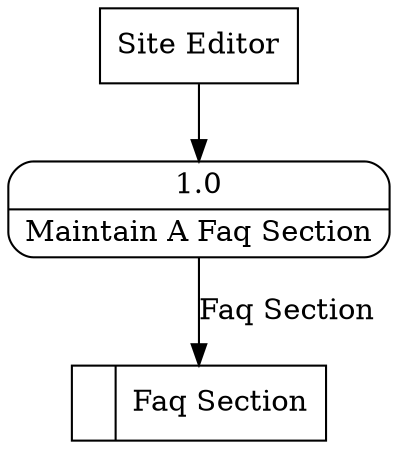 digraph dfd2{ 
node[shape=record]
200 [label="<f0>  |<f1> Faq Section " ];
201 [label="Site Editor" shape=box];
202 [label="{<f0> 1.0|<f1> Maintain A Faq Section }" shape=Mrecord];
201 -> 202
202 -> 200 [label="Faq Section"]
}